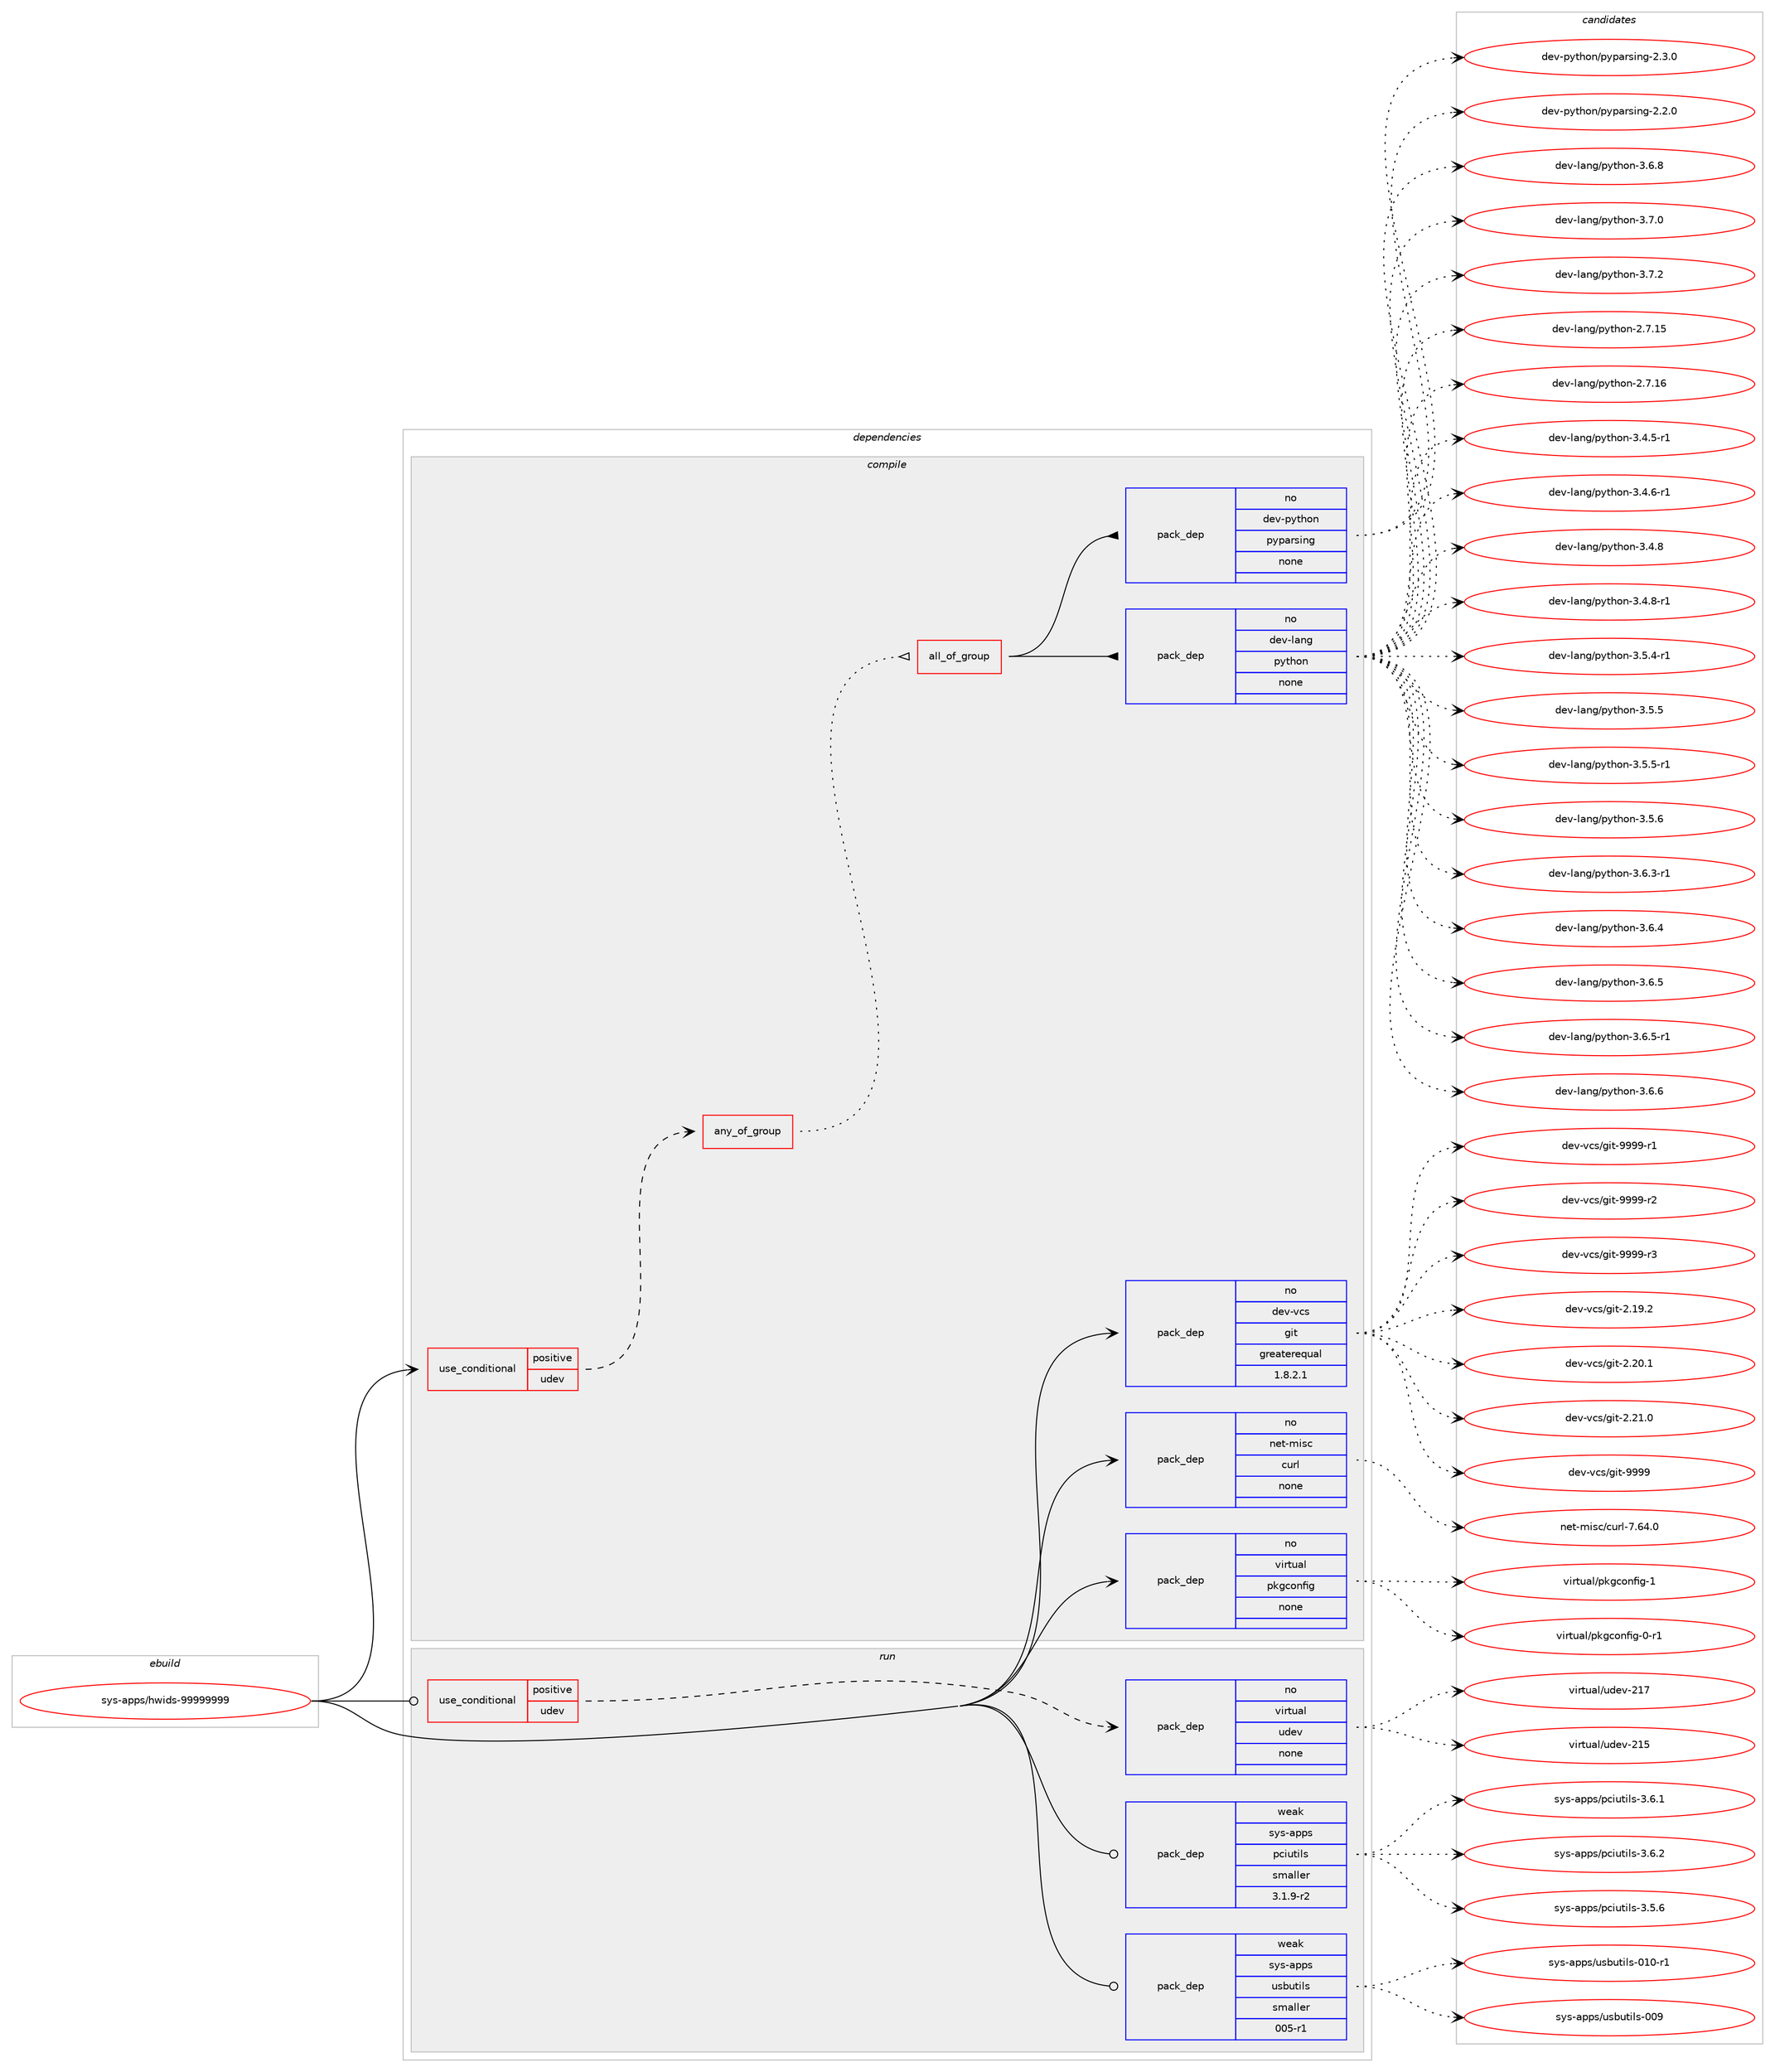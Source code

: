 digraph prolog {

# *************
# Graph options
# *************

newrank=true;
concentrate=true;
compound=true;
graph [rankdir=LR,fontname=Helvetica,fontsize=10,ranksep=1.5];#, ranksep=2.5, nodesep=0.2];
edge  [arrowhead=vee];
node  [fontname=Helvetica,fontsize=10];

# **********
# The ebuild
# **********

subgraph cluster_leftcol {
color=gray;
rank=same;
label=<<i>ebuild</i>>;
id [label="sys-apps/hwids-99999999", color=red, width=4, href="../sys-apps/hwids-99999999.svg"];
}

# ****************
# The dependencies
# ****************

subgraph cluster_midcol {
color=gray;
label=<<i>dependencies</i>>;
subgraph cluster_compile {
fillcolor="#eeeeee";
style=filled;
label=<<i>compile</i>>;
subgraph cond456241 {
dependency1711532 [label=<<TABLE BORDER="0" CELLBORDER="1" CELLSPACING="0" CELLPADDING="4"><TR><TD ROWSPAN="3" CELLPADDING="10">use_conditional</TD></TR><TR><TD>positive</TD></TR><TR><TD>udev</TD></TR></TABLE>>, shape=none, color=red];
subgraph any27111 {
dependency1711533 [label=<<TABLE BORDER="0" CELLBORDER="1" CELLSPACING="0" CELLPADDING="4"><TR><TD CELLPADDING="10">any_of_group</TD></TR></TABLE>>, shape=none, color=red];subgraph all867 {
dependency1711534 [label=<<TABLE BORDER="0" CELLBORDER="1" CELLSPACING="0" CELLPADDING="4"><TR><TD CELLPADDING="10">all_of_group</TD></TR></TABLE>>, shape=none, color=red];subgraph pack1227316 {
dependency1711535 [label=<<TABLE BORDER="0" CELLBORDER="1" CELLSPACING="0" CELLPADDING="4" WIDTH="220"><TR><TD ROWSPAN="6" CELLPADDING="30">pack_dep</TD></TR><TR><TD WIDTH="110">no</TD></TR><TR><TD>dev-lang</TD></TR><TR><TD>python</TD></TR><TR><TD>none</TD></TR><TR><TD></TD></TR></TABLE>>, shape=none, color=blue];
}
dependency1711534:e -> dependency1711535:w [weight=20,style="solid",arrowhead="inv"];
subgraph pack1227317 {
dependency1711536 [label=<<TABLE BORDER="0" CELLBORDER="1" CELLSPACING="0" CELLPADDING="4" WIDTH="220"><TR><TD ROWSPAN="6" CELLPADDING="30">pack_dep</TD></TR><TR><TD WIDTH="110">no</TD></TR><TR><TD>dev-python</TD></TR><TR><TD>pyparsing</TD></TR><TR><TD>none</TD></TR><TR><TD></TD></TR></TABLE>>, shape=none, color=blue];
}
dependency1711534:e -> dependency1711536:w [weight=20,style="solid",arrowhead="inv"];
}
dependency1711533:e -> dependency1711534:w [weight=20,style="dotted",arrowhead="oinv"];
}
dependency1711532:e -> dependency1711533:w [weight=20,style="dashed",arrowhead="vee"];
}
id:e -> dependency1711532:w [weight=20,style="solid",arrowhead="vee"];
subgraph pack1227318 {
dependency1711537 [label=<<TABLE BORDER="0" CELLBORDER="1" CELLSPACING="0" CELLPADDING="4" WIDTH="220"><TR><TD ROWSPAN="6" CELLPADDING="30">pack_dep</TD></TR><TR><TD WIDTH="110">no</TD></TR><TR><TD>dev-vcs</TD></TR><TR><TD>git</TD></TR><TR><TD>greaterequal</TD></TR><TR><TD>1.8.2.1</TD></TR></TABLE>>, shape=none, color=blue];
}
id:e -> dependency1711537:w [weight=20,style="solid",arrowhead="vee"];
subgraph pack1227319 {
dependency1711538 [label=<<TABLE BORDER="0" CELLBORDER="1" CELLSPACING="0" CELLPADDING="4" WIDTH="220"><TR><TD ROWSPAN="6" CELLPADDING="30">pack_dep</TD></TR><TR><TD WIDTH="110">no</TD></TR><TR><TD>net-misc</TD></TR><TR><TD>curl</TD></TR><TR><TD>none</TD></TR><TR><TD></TD></TR></TABLE>>, shape=none, color=blue];
}
id:e -> dependency1711538:w [weight=20,style="solid",arrowhead="vee"];
subgraph pack1227320 {
dependency1711539 [label=<<TABLE BORDER="0" CELLBORDER="1" CELLSPACING="0" CELLPADDING="4" WIDTH="220"><TR><TD ROWSPAN="6" CELLPADDING="30">pack_dep</TD></TR><TR><TD WIDTH="110">no</TD></TR><TR><TD>virtual</TD></TR><TR><TD>pkgconfig</TD></TR><TR><TD>none</TD></TR><TR><TD></TD></TR></TABLE>>, shape=none, color=blue];
}
id:e -> dependency1711539:w [weight=20,style="solid",arrowhead="vee"];
}
subgraph cluster_compileandrun {
fillcolor="#eeeeee";
style=filled;
label=<<i>compile and run</i>>;
}
subgraph cluster_run {
fillcolor="#eeeeee";
style=filled;
label=<<i>run</i>>;
subgraph cond456242 {
dependency1711540 [label=<<TABLE BORDER="0" CELLBORDER="1" CELLSPACING="0" CELLPADDING="4"><TR><TD ROWSPAN="3" CELLPADDING="10">use_conditional</TD></TR><TR><TD>positive</TD></TR><TR><TD>udev</TD></TR></TABLE>>, shape=none, color=red];
subgraph pack1227321 {
dependency1711541 [label=<<TABLE BORDER="0" CELLBORDER="1" CELLSPACING="0" CELLPADDING="4" WIDTH="220"><TR><TD ROWSPAN="6" CELLPADDING="30">pack_dep</TD></TR><TR><TD WIDTH="110">no</TD></TR><TR><TD>virtual</TD></TR><TR><TD>udev</TD></TR><TR><TD>none</TD></TR><TR><TD></TD></TR></TABLE>>, shape=none, color=blue];
}
dependency1711540:e -> dependency1711541:w [weight=20,style="dashed",arrowhead="vee"];
}
id:e -> dependency1711540:w [weight=20,style="solid",arrowhead="odot"];
subgraph pack1227322 {
dependency1711542 [label=<<TABLE BORDER="0" CELLBORDER="1" CELLSPACING="0" CELLPADDING="4" WIDTH="220"><TR><TD ROWSPAN="6" CELLPADDING="30">pack_dep</TD></TR><TR><TD WIDTH="110">weak</TD></TR><TR><TD>sys-apps</TD></TR><TR><TD>pciutils</TD></TR><TR><TD>smaller</TD></TR><TR><TD>3.1.9-r2</TD></TR></TABLE>>, shape=none, color=blue];
}
id:e -> dependency1711542:w [weight=20,style="solid",arrowhead="odot"];
subgraph pack1227323 {
dependency1711543 [label=<<TABLE BORDER="0" CELLBORDER="1" CELLSPACING="0" CELLPADDING="4" WIDTH="220"><TR><TD ROWSPAN="6" CELLPADDING="30">pack_dep</TD></TR><TR><TD WIDTH="110">weak</TD></TR><TR><TD>sys-apps</TD></TR><TR><TD>usbutils</TD></TR><TR><TD>smaller</TD></TR><TR><TD>005-r1</TD></TR></TABLE>>, shape=none, color=blue];
}
id:e -> dependency1711543:w [weight=20,style="solid",arrowhead="odot"];
}
}

# **************
# The candidates
# **************

subgraph cluster_choices {
rank=same;
color=gray;
label=<<i>candidates</i>>;

subgraph choice1227316 {
color=black;
nodesep=1;
choice10010111845108971101034711212111610411111045504655464953 [label="dev-lang/python-2.7.15", color=red, width=4,href="../dev-lang/python-2.7.15.svg"];
choice10010111845108971101034711212111610411111045504655464954 [label="dev-lang/python-2.7.16", color=red, width=4,href="../dev-lang/python-2.7.16.svg"];
choice1001011184510897110103471121211161041111104551465246534511449 [label="dev-lang/python-3.4.5-r1", color=red, width=4,href="../dev-lang/python-3.4.5-r1.svg"];
choice1001011184510897110103471121211161041111104551465246544511449 [label="dev-lang/python-3.4.6-r1", color=red, width=4,href="../dev-lang/python-3.4.6-r1.svg"];
choice100101118451089711010347112121116104111110455146524656 [label="dev-lang/python-3.4.8", color=red, width=4,href="../dev-lang/python-3.4.8.svg"];
choice1001011184510897110103471121211161041111104551465246564511449 [label="dev-lang/python-3.4.8-r1", color=red, width=4,href="../dev-lang/python-3.4.8-r1.svg"];
choice1001011184510897110103471121211161041111104551465346524511449 [label="dev-lang/python-3.5.4-r1", color=red, width=4,href="../dev-lang/python-3.5.4-r1.svg"];
choice100101118451089711010347112121116104111110455146534653 [label="dev-lang/python-3.5.5", color=red, width=4,href="../dev-lang/python-3.5.5.svg"];
choice1001011184510897110103471121211161041111104551465346534511449 [label="dev-lang/python-3.5.5-r1", color=red, width=4,href="../dev-lang/python-3.5.5-r1.svg"];
choice100101118451089711010347112121116104111110455146534654 [label="dev-lang/python-3.5.6", color=red, width=4,href="../dev-lang/python-3.5.6.svg"];
choice1001011184510897110103471121211161041111104551465446514511449 [label="dev-lang/python-3.6.3-r1", color=red, width=4,href="../dev-lang/python-3.6.3-r1.svg"];
choice100101118451089711010347112121116104111110455146544652 [label="dev-lang/python-3.6.4", color=red, width=4,href="../dev-lang/python-3.6.4.svg"];
choice100101118451089711010347112121116104111110455146544653 [label="dev-lang/python-3.6.5", color=red, width=4,href="../dev-lang/python-3.6.5.svg"];
choice1001011184510897110103471121211161041111104551465446534511449 [label="dev-lang/python-3.6.5-r1", color=red, width=4,href="../dev-lang/python-3.6.5-r1.svg"];
choice100101118451089711010347112121116104111110455146544654 [label="dev-lang/python-3.6.6", color=red, width=4,href="../dev-lang/python-3.6.6.svg"];
choice100101118451089711010347112121116104111110455146544656 [label="dev-lang/python-3.6.8", color=red, width=4,href="../dev-lang/python-3.6.8.svg"];
choice100101118451089711010347112121116104111110455146554648 [label="dev-lang/python-3.7.0", color=red, width=4,href="../dev-lang/python-3.7.0.svg"];
choice100101118451089711010347112121116104111110455146554650 [label="dev-lang/python-3.7.2", color=red, width=4,href="../dev-lang/python-3.7.2.svg"];
dependency1711535:e -> choice10010111845108971101034711212111610411111045504655464953:w [style=dotted,weight="100"];
dependency1711535:e -> choice10010111845108971101034711212111610411111045504655464954:w [style=dotted,weight="100"];
dependency1711535:e -> choice1001011184510897110103471121211161041111104551465246534511449:w [style=dotted,weight="100"];
dependency1711535:e -> choice1001011184510897110103471121211161041111104551465246544511449:w [style=dotted,weight="100"];
dependency1711535:e -> choice100101118451089711010347112121116104111110455146524656:w [style=dotted,weight="100"];
dependency1711535:e -> choice1001011184510897110103471121211161041111104551465246564511449:w [style=dotted,weight="100"];
dependency1711535:e -> choice1001011184510897110103471121211161041111104551465346524511449:w [style=dotted,weight="100"];
dependency1711535:e -> choice100101118451089711010347112121116104111110455146534653:w [style=dotted,weight="100"];
dependency1711535:e -> choice1001011184510897110103471121211161041111104551465346534511449:w [style=dotted,weight="100"];
dependency1711535:e -> choice100101118451089711010347112121116104111110455146534654:w [style=dotted,weight="100"];
dependency1711535:e -> choice1001011184510897110103471121211161041111104551465446514511449:w [style=dotted,weight="100"];
dependency1711535:e -> choice100101118451089711010347112121116104111110455146544652:w [style=dotted,weight="100"];
dependency1711535:e -> choice100101118451089711010347112121116104111110455146544653:w [style=dotted,weight="100"];
dependency1711535:e -> choice1001011184510897110103471121211161041111104551465446534511449:w [style=dotted,weight="100"];
dependency1711535:e -> choice100101118451089711010347112121116104111110455146544654:w [style=dotted,weight="100"];
dependency1711535:e -> choice100101118451089711010347112121116104111110455146544656:w [style=dotted,weight="100"];
dependency1711535:e -> choice100101118451089711010347112121116104111110455146554648:w [style=dotted,weight="100"];
dependency1711535:e -> choice100101118451089711010347112121116104111110455146554650:w [style=dotted,weight="100"];
}
subgraph choice1227317 {
color=black;
nodesep=1;
choice100101118451121211161041111104711212111297114115105110103455046504648 [label="dev-python/pyparsing-2.2.0", color=red, width=4,href="../dev-python/pyparsing-2.2.0.svg"];
choice100101118451121211161041111104711212111297114115105110103455046514648 [label="dev-python/pyparsing-2.3.0", color=red, width=4,href="../dev-python/pyparsing-2.3.0.svg"];
dependency1711536:e -> choice100101118451121211161041111104711212111297114115105110103455046504648:w [style=dotted,weight="100"];
dependency1711536:e -> choice100101118451121211161041111104711212111297114115105110103455046514648:w [style=dotted,weight="100"];
}
subgraph choice1227318 {
color=black;
nodesep=1;
choice10010111845118991154710310511645504649574650 [label="dev-vcs/git-2.19.2", color=red, width=4,href="../dev-vcs/git-2.19.2.svg"];
choice10010111845118991154710310511645504650484649 [label="dev-vcs/git-2.20.1", color=red, width=4,href="../dev-vcs/git-2.20.1.svg"];
choice10010111845118991154710310511645504650494648 [label="dev-vcs/git-2.21.0", color=red, width=4,href="../dev-vcs/git-2.21.0.svg"];
choice1001011184511899115471031051164557575757 [label="dev-vcs/git-9999", color=red, width=4,href="../dev-vcs/git-9999.svg"];
choice10010111845118991154710310511645575757574511449 [label="dev-vcs/git-9999-r1", color=red, width=4,href="../dev-vcs/git-9999-r1.svg"];
choice10010111845118991154710310511645575757574511450 [label="dev-vcs/git-9999-r2", color=red, width=4,href="../dev-vcs/git-9999-r2.svg"];
choice10010111845118991154710310511645575757574511451 [label="dev-vcs/git-9999-r3", color=red, width=4,href="../dev-vcs/git-9999-r3.svg"];
dependency1711537:e -> choice10010111845118991154710310511645504649574650:w [style=dotted,weight="100"];
dependency1711537:e -> choice10010111845118991154710310511645504650484649:w [style=dotted,weight="100"];
dependency1711537:e -> choice10010111845118991154710310511645504650494648:w [style=dotted,weight="100"];
dependency1711537:e -> choice1001011184511899115471031051164557575757:w [style=dotted,weight="100"];
dependency1711537:e -> choice10010111845118991154710310511645575757574511449:w [style=dotted,weight="100"];
dependency1711537:e -> choice10010111845118991154710310511645575757574511450:w [style=dotted,weight="100"];
dependency1711537:e -> choice10010111845118991154710310511645575757574511451:w [style=dotted,weight="100"];
}
subgraph choice1227319 {
color=black;
nodesep=1;
choice1101011164510910511599479911711410845554654524648 [label="net-misc/curl-7.64.0", color=red, width=4,href="../net-misc/curl-7.64.0.svg"];
dependency1711538:e -> choice1101011164510910511599479911711410845554654524648:w [style=dotted,weight="100"];
}
subgraph choice1227320 {
color=black;
nodesep=1;
choice11810511411611797108471121071039911111010210510345484511449 [label="virtual/pkgconfig-0-r1", color=red, width=4,href="../virtual/pkgconfig-0-r1.svg"];
choice1181051141161179710847112107103991111101021051034549 [label="virtual/pkgconfig-1", color=red, width=4,href="../virtual/pkgconfig-1.svg"];
dependency1711539:e -> choice11810511411611797108471121071039911111010210510345484511449:w [style=dotted,weight="100"];
dependency1711539:e -> choice1181051141161179710847112107103991111101021051034549:w [style=dotted,weight="100"];
}
subgraph choice1227321 {
color=black;
nodesep=1;
choice118105114116117971084711710010111845504953 [label="virtual/udev-215", color=red, width=4,href="../virtual/udev-215.svg"];
choice118105114116117971084711710010111845504955 [label="virtual/udev-217", color=red, width=4,href="../virtual/udev-217.svg"];
dependency1711541:e -> choice118105114116117971084711710010111845504953:w [style=dotted,weight="100"];
dependency1711541:e -> choice118105114116117971084711710010111845504955:w [style=dotted,weight="100"];
}
subgraph choice1227322 {
color=black;
nodesep=1;
choice11512111545971121121154711299105117116105108115455146534654 [label="sys-apps/pciutils-3.5.6", color=red, width=4,href="../sys-apps/pciutils-3.5.6.svg"];
choice11512111545971121121154711299105117116105108115455146544649 [label="sys-apps/pciutils-3.6.1", color=red, width=4,href="../sys-apps/pciutils-3.6.1.svg"];
choice11512111545971121121154711299105117116105108115455146544650 [label="sys-apps/pciutils-3.6.2", color=red, width=4,href="../sys-apps/pciutils-3.6.2.svg"];
dependency1711542:e -> choice11512111545971121121154711299105117116105108115455146534654:w [style=dotted,weight="100"];
dependency1711542:e -> choice11512111545971121121154711299105117116105108115455146544649:w [style=dotted,weight="100"];
dependency1711542:e -> choice11512111545971121121154711299105117116105108115455146544650:w [style=dotted,weight="100"];
}
subgraph choice1227323 {
color=black;
nodesep=1;
choice1151211154597112112115471171159811711610510811545484857 [label="sys-apps/usbutils-009", color=red, width=4,href="../sys-apps/usbutils-009.svg"];
choice11512111545971121121154711711598117116105108115454849484511449 [label="sys-apps/usbutils-010-r1", color=red, width=4,href="../sys-apps/usbutils-010-r1.svg"];
dependency1711543:e -> choice1151211154597112112115471171159811711610510811545484857:w [style=dotted,weight="100"];
dependency1711543:e -> choice11512111545971121121154711711598117116105108115454849484511449:w [style=dotted,weight="100"];
}
}

}
